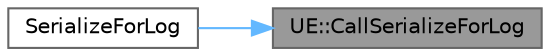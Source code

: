 digraph "UE::CallSerializeForLog"
{
 // INTERACTIVE_SVG=YES
 // LATEX_PDF_SIZE
  bgcolor="transparent";
  edge [fontname=Helvetica,fontsize=10,labelfontname=Helvetica,labelfontsize=10];
  node [fontname=Helvetica,fontsize=10,shape=box,height=0.2,width=0.4];
  rankdir="RL";
  Node1 [id="Node000001",label="UE::CallSerializeForLog",height=0.2,width=0.4,color="gray40", fillcolor="grey60", style="filled", fontcolor="black",tooltip="Wrapper to support calling SerializeForLog with ADL from within an overload of SerializeForLog."];
  Node1 -> Node2 [id="edge1_Node000001_Node000002",dir="back",color="steelblue1",style="solid",tooltip=" "];
  Node2 [id="Node000002",label="SerializeForLog",height=0.2,width=0.4,color="grey40", fillcolor="white", style="filled",URL="$da/d8b/StructuredLog_8h.html#aed22e31b645a65c409b8de007a54eaec",tooltip=" "];
}
